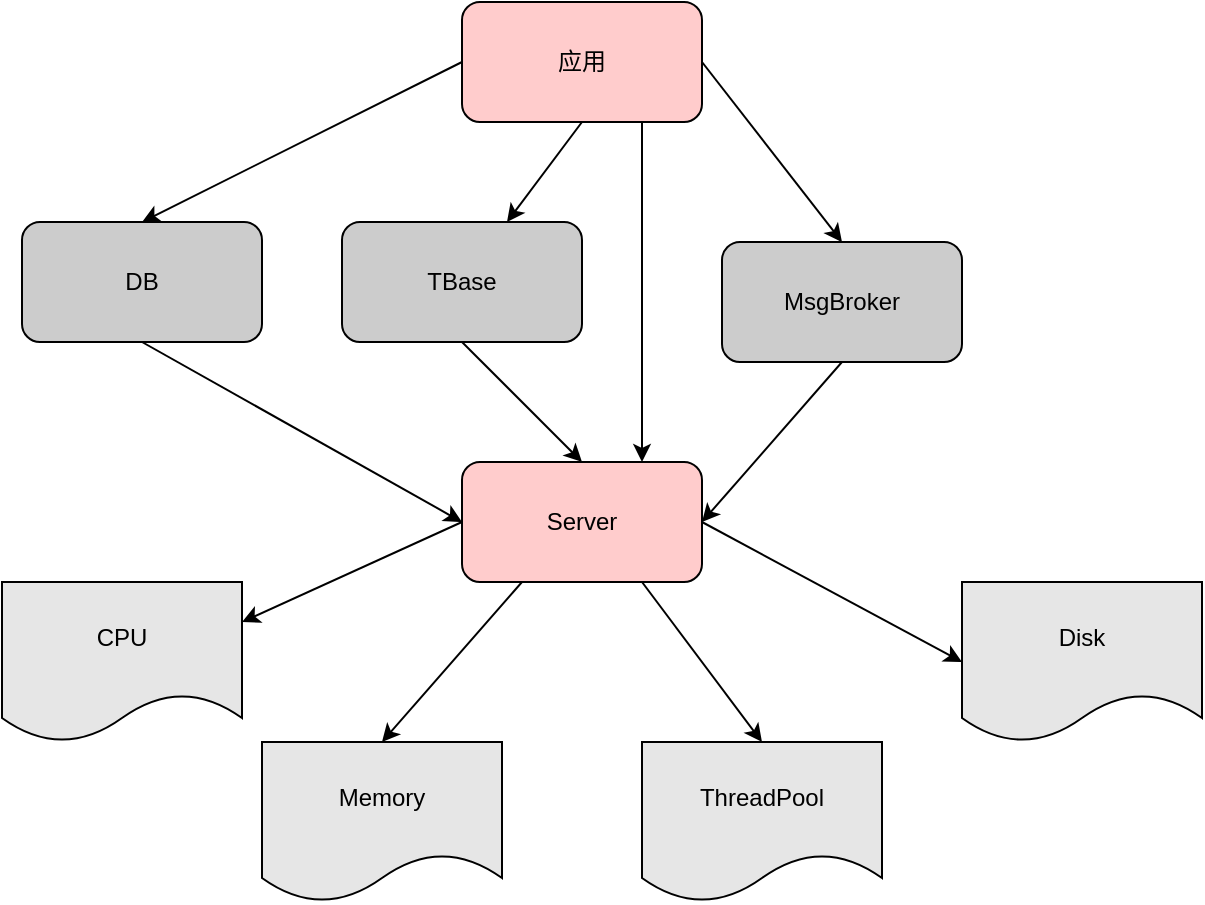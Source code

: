 <mxfile version="12.8.8" type="github">
  <diagram id="mk-U-DFlBIRW2ogVBJvf" name="Page-1">
    <mxGraphModel dx="807" dy="691" grid="1" gridSize="10" guides="1" tooltips="1" connect="1" arrows="1" fold="1" page="1" pageScale="1" pageWidth="827" pageHeight="1169" math="0" shadow="0">
      <root>
        <mxCell id="0" />
        <mxCell id="1" parent="0" />
        <mxCell id="mcjM3WxaXfCdPP4OPlHP-7" style="rounded=0;orthogonalLoop=1;jettySize=auto;html=1;exitX=0;exitY=0.5;exitDx=0;exitDy=0;entryX=0.5;entryY=0;entryDx=0;entryDy=0;fillColor=#CCCCCC;" edge="1" parent="1" source="mcjM3WxaXfCdPP4OPlHP-1" target="mcjM3WxaXfCdPP4OPlHP-3">
          <mxGeometry relative="1" as="geometry" />
        </mxCell>
        <mxCell id="mcjM3WxaXfCdPP4OPlHP-8" style="rounded=0;orthogonalLoop=1;jettySize=auto;html=1;exitX=1;exitY=0.5;exitDx=0;exitDy=0;entryX=0.5;entryY=0;entryDx=0;entryDy=0;fillColor=#CCCCCC;" edge="1" parent="1" source="mcjM3WxaXfCdPP4OPlHP-1" target="mcjM3WxaXfCdPP4OPlHP-4">
          <mxGeometry relative="1" as="geometry" />
        </mxCell>
        <mxCell id="mcjM3WxaXfCdPP4OPlHP-9" style="rounded=0;orthogonalLoop=1;jettySize=auto;html=1;exitX=0.5;exitY=1;exitDx=0;exitDy=0;fillColor=#CCCCCC;" edge="1" parent="1" source="mcjM3WxaXfCdPP4OPlHP-1" target="mcjM3WxaXfCdPP4OPlHP-2">
          <mxGeometry relative="1" as="geometry" />
        </mxCell>
        <mxCell id="mcjM3WxaXfCdPP4OPlHP-10" style="rounded=0;orthogonalLoop=1;jettySize=auto;html=1;exitX=0.75;exitY=1;exitDx=0;exitDy=0;entryX=0.75;entryY=0;entryDx=0;entryDy=0;fillColor=#CCCCCC;" edge="1" parent="1" source="mcjM3WxaXfCdPP4OPlHP-1" target="mcjM3WxaXfCdPP4OPlHP-5">
          <mxGeometry relative="1" as="geometry" />
        </mxCell>
        <mxCell id="mcjM3WxaXfCdPP4OPlHP-1" value="应用" style="rounded=1;whiteSpace=wrap;html=1;fillColor=#FFCCCC;" vertex="1" parent="1">
          <mxGeometry x="330" y="340" width="120" height="60" as="geometry" />
        </mxCell>
        <mxCell id="mcjM3WxaXfCdPP4OPlHP-13" style="edgeStyle=none;rounded=0;orthogonalLoop=1;jettySize=auto;html=1;exitX=0.5;exitY=1;exitDx=0;exitDy=0;entryX=0.5;entryY=0;entryDx=0;entryDy=0;fillColor=#CCCCCC;" edge="1" parent="1" source="mcjM3WxaXfCdPP4OPlHP-2" target="mcjM3WxaXfCdPP4OPlHP-5">
          <mxGeometry relative="1" as="geometry" />
        </mxCell>
        <mxCell id="mcjM3WxaXfCdPP4OPlHP-2" value="TBase" style="rounded=1;whiteSpace=wrap;html=1;fillColor=#CCCCCC;" vertex="1" parent="1">
          <mxGeometry x="270" y="450" width="120" height="60" as="geometry" />
        </mxCell>
        <mxCell id="mcjM3WxaXfCdPP4OPlHP-11" style="rounded=0;orthogonalLoop=1;jettySize=auto;html=1;exitX=0.5;exitY=1;exitDx=0;exitDy=0;entryX=0;entryY=0.5;entryDx=0;entryDy=0;fillColor=#CCCCCC;" edge="1" parent="1" source="mcjM3WxaXfCdPP4OPlHP-3" target="mcjM3WxaXfCdPP4OPlHP-5">
          <mxGeometry relative="1" as="geometry" />
        </mxCell>
        <mxCell id="mcjM3WxaXfCdPP4OPlHP-3" value="DB" style="rounded=1;whiteSpace=wrap;html=1;fillColor=#CCCCCC;" vertex="1" parent="1">
          <mxGeometry x="110" y="450" width="120" height="60" as="geometry" />
        </mxCell>
        <mxCell id="mcjM3WxaXfCdPP4OPlHP-12" style="rounded=0;orthogonalLoop=1;jettySize=auto;html=1;exitX=0.5;exitY=1;exitDx=0;exitDy=0;entryX=1;entryY=0.5;entryDx=0;entryDy=0;fillColor=#CCCCCC;" edge="1" parent="1" source="mcjM3WxaXfCdPP4OPlHP-4" target="mcjM3WxaXfCdPP4OPlHP-5">
          <mxGeometry relative="1" as="geometry" />
        </mxCell>
        <mxCell id="mcjM3WxaXfCdPP4OPlHP-4" value="MsgBroker" style="rounded=1;whiteSpace=wrap;html=1;fillColor=#CCCCCC;" vertex="1" parent="1">
          <mxGeometry x="460" y="460" width="120" height="60" as="geometry" />
        </mxCell>
        <mxCell id="mcjM3WxaXfCdPP4OPlHP-18" style="edgeStyle=none;rounded=0;orthogonalLoop=1;jettySize=auto;html=1;exitX=0;exitY=0.5;exitDx=0;exitDy=0;entryX=1;entryY=0.25;entryDx=0;entryDy=0;fillColor=#E6E6E6;" edge="1" parent="1" source="mcjM3WxaXfCdPP4OPlHP-5" target="mcjM3WxaXfCdPP4OPlHP-14">
          <mxGeometry relative="1" as="geometry" />
        </mxCell>
        <mxCell id="mcjM3WxaXfCdPP4OPlHP-19" style="edgeStyle=none;rounded=0;orthogonalLoop=1;jettySize=auto;html=1;exitX=0.25;exitY=1;exitDx=0;exitDy=0;entryX=0.5;entryY=0;entryDx=0;entryDy=0;fillColor=#E6E6E6;" edge="1" parent="1" source="mcjM3WxaXfCdPP4OPlHP-5" target="mcjM3WxaXfCdPP4OPlHP-15">
          <mxGeometry relative="1" as="geometry" />
        </mxCell>
        <mxCell id="mcjM3WxaXfCdPP4OPlHP-20" style="edgeStyle=none;rounded=0;orthogonalLoop=1;jettySize=auto;html=1;exitX=0.75;exitY=1;exitDx=0;exitDy=0;entryX=0.5;entryY=0;entryDx=0;entryDy=0;fillColor=#E6E6E6;" edge="1" parent="1" source="mcjM3WxaXfCdPP4OPlHP-5" target="mcjM3WxaXfCdPP4OPlHP-16">
          <mxGeometry relative="1" as="geometry" />
        </mxCell>
        <mxCell id="mcjM3WxaXfCdPP4OPlHP-21" style="edgeStyle=none;rounded=0;orthogonalLoop=1;jettySize=auto;html=1;exitX=1;exitY=0.5;exitDx=0;exitDy=0;entryX=0;entryY=0.5;entryDx=0;entryDy=0;fillColor=#E6E6E6;" edge="1" parent="1" source="mcjM3WxaXfCdPP4OPlHP-5" target="mcjM3WxaXfCdPP4OPlHP-17">
          <mxGeometry relative="1" as="geometry" />
        </mxCell>
        <mxCell id="mcjM3WxaXfCdPP4OPlHP-5" value="Server" style="rounded=1;whiteSpace=wrap;html=1;fillColor=#FFCCCC;" vertex="1" parent="1">
          <mxGeometry x="330" y="570" width="120" height="60" as="geometry" />
        </mxCell>
        <mxCell id="mcjM3WxaXfCdPP4OPlHP-14" value="CPU" style="shape=document;whiteSpace=wrap;html=1;boundedLbl=1;fillColor=#E6E6E6;" vertex="1" parent="1">
          <mxGeometry x="100" y="630" width="120" height="80" as="geometry" />
        </mxCell>
        <mxCell id="mcjM3WxaXfCdPP4OPlHP-15" value="Memory" style="shape=document;whiteSpace=wrap;html=1;boundedLbl=1;fillColor=#E6E6E6;" vertex="1" parent="1">
          <mxGeometry x="230" y="710" width="120" height="80" as="geometry" />
        </mxCell>
        <mxCell id="mcjM3WxaXfCdPP4OPlHP-16" value="ThreadPool" style="shape=document;whiteSpace=wrap;html=1;boundedLbl=1;fillColor=#E6E6E6;" vertex="1" parent="1">
          <mxGeometry x="420" y="710" width="120" height="80" as="geometry" />
        </mxCell>
        <mxCell id="mcjM3WxaXfCdPP4OPlHP-17" value="Disk" style="shape=document;whiteSpace=wrap;html=1;boundedLbl=1;fillColor=#E6E6E6;" vertex="1" parent="1">
          <mxGeometry x="580" y="630" width="120" height="80" as="geometry" />
        </mxCell>
      </root>
    </mxGraphModel>
  </diagram>
</mxfile>
